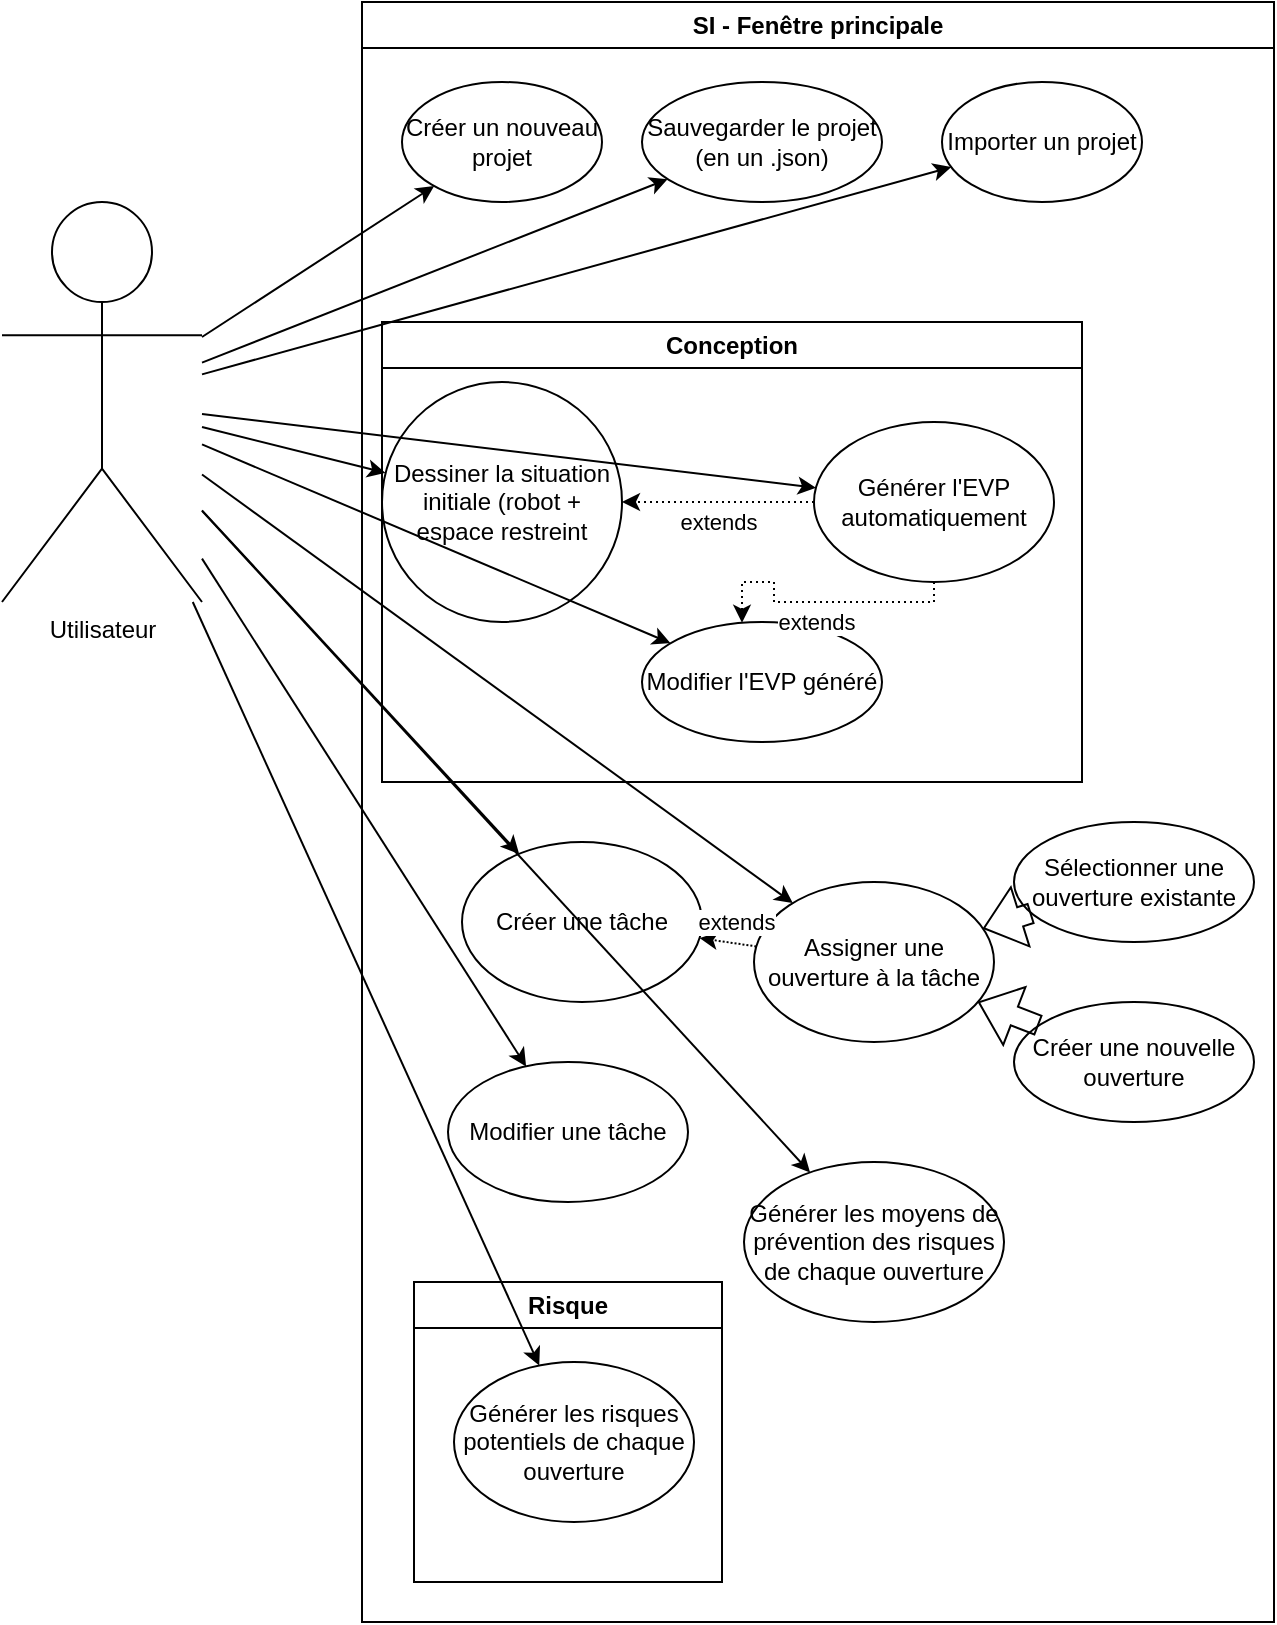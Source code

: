 <mxfile version="26.2.12">
  <diagram name="Page-1" id="-INtnt6nJpWCdBllM_7E">
    <mxGraphModel dx="1142" dy="622" grid="1" gridSize="10" guides="1" tooltips="1" connect="1" arrows="1" fold="1" page="1" pageScale="1" pageWidth="827" pageHeight="1169" math="0" shadow="0">
      <root>
        <mxCell id="0" />
        <mxCell id="1" parent="0" />
        <mxCell id="1VDHJ9EC_oSdjaOROFJa-1" value="SI - Fenêtre principale" style="swimlane;whiteSpace=wrap;html=1;" vertex="1" parent="1">
          <mxGeometry x="230" y="190" width="456" height="810" as="geometry" />
        </mxCell>
        <mxCell id="1VDHJ9EC_oSdjaOROFJa-5" value="Créer un nouveau projet" style="ellipse;whiteSpace=wrap;html=1;" vertex="1" parent="1VDHJ9EC_oSdjaOROFJa-1">
          <mxGeometry x="20" y="40" width="100" height="60" as="geometry" />
        </mxCell>
        <mxCell id="1VDHJ9EC_oSdjaOROFJa-8" value="Dessiner la situation initiale (robot + espace restreint" style="ellipse;whiteSpace=wrap;html=1;aspect=fixed;" vertex="1" parent="1VDHJ9EC_oSdjaOROFJa-1">
          <mxGeometry x="10" y="190" width="120" height="120" as="geometry" />
        </mxCell>
        <mxCell id="1VDHJ9EC_oSdjaOROFJa-10" value="Importer un projet" style="ellipse;whiteSpace=wrap;html=1;" vertex="1" parent="1VDHJ9EC_oSdjaOROFJa-1">
          <mxGeometry x="290" y="40" width="100" height="60" as="geometry" />
        </mxCell>
        <mxCell id="1VDHJ9EC_oSdjaOROFJa-13" value="Sauvegarder le projet (en un .json)" style="ellipse;whiteSpace=wrap;html=1;" vertex="1" parent="1VDHJ9EC_oSdjaOROFJa-1">
          <mxGeometry x="140" y="40" width="120" height="60" as="geometry" />
        </mxCell>
        <mxCell id="1VDHJ9EC_oSdjaOROFJa-17" value="" style="edgeStyle=orthogonalEdgeStyle;rounded=0;orthogonalLoop=1;jettySize=auto;html=1;dashed=1;dashPattern=1 2;" edge="1" parent="1VDHJ9EC_oSdjaOROFJa-1" source="1VDHJ9EC_oSdjaOROFJa-16" target="1VDHJ9EC_oSdjaOROFJa-8">
          <mxGeometry relative="1" as="geometry" />
        </mxCell>
        <mxCell id="1VDHJ9EC_oSdjaOROFJa-18" value="extends" style="edgeLabel;html=1;align=center;verticalAlign=middle;resizable=0;points=[];" vertex="1" connectable="0" parent="1VDHJ9EC_oSdjaOROFJa-17">
          <mxGeometry x="0.014" y="1" relative="1" as="geometry">
            <mxPoint y="9" as="offset" />
          </mxGeometry>
        </mxCell>
        <mxCell id="1VDHJ9EC_oSdjaOROFJa-16" value="Générer l&#39;EVP automatiquement" style="ellipse;whiteSpace=wrap;html=1;" vertex="1" parent="1VDHJ9EC_oSdjaOROFJa-1">
          <mxGeometry x="226" y="210.0" width="120" height="80" as="geometry" />
        </mxCell>
        <mxCell id="1VDHJ9EC_oSdjaOROFJa-19" value="Conception" style="swimlane;whiteSpace=wrap;html=1;" vertex="1" parent="1VDHJ9EC_oSdjaOROFJa-1">
          <mxGeometry x="10" y="160" width="350" height="230" as="geometry" />
        </mxCell>
        <mxCell id="1VDHJ9EC_oSdjaOROFJa-20" value="Modifier l&#39;EVP généré" style="ellipse;whiteSpace=wrap;html=1;" vertex="1" parent="1VDHJ9EC_oSdjaOROFJa-19">
          <mxGeometry x="130" y="150" width="120" height="60" as="geometry" />
        </mxCell>
        <mxCell id="1VDHJ9EC_oSdjaOROFJa-22" value="" style="edgeStyle=orthogonalEdgeStyle;rounded=0;orthogonalLoop=1;jettySize=auto;html=1;dashed=1;dashPattern=1 2;" edge="1" parent="1VDHJ9EC_oSdjaOROFJa-1" source="1VDHJ9EC_oSdjaOROFJa-16" target="1VDHJ9EC_oSdjaOROFJa-20">
          <mxGeometry relative="1" as="geometry">
            <mxPoint x="312" y="310" as="sourcePoint" />
            <mxPoint x="216" y="310" as="targetPoint" />
            <Array as="points">
              <mxPoint x="286" y="300" />
              <mxPoint x="206" y="300" />
              <mxPoint x="206" y="290" />
              <mxPoint x="190" y="290" />
            </Array>
          </mxGeometry>
        </mxCell>
        <mxCell id="1VDHJ9EC_oSdjaOROFJa-23" value="extends" style="edgeLabel;html=1;align=center;verticalAlign=middle;resizable=0;points=[];" vertex="1" connectable="0" parent="1VDHJ9EC_oSdjaOROFJa-22">
          <mxGeometry x="0.014" y="1" relative="1" as="geometry">
            <mxPoint y="9" as="offset" />
          </mxGeometry>
        </mxCell>
        <mxCell id="1VDHJ9EC_oSdjaOROFJa-24" value="Créer une tâche" style="ellipse;whiteSpace=wrap;html=1;" vertex="1" parent="1VDHJ9EC_oSdjaOROFJa-1">
          <mxGeometry x="50" y="420" width="120" height="80" as="geometry" />
        </mxCell>
        <mxCell id="1VDHJ9EC_oSdjaOROFJa-27" value="Sélectionner une ouverture existante" style="ellipse;whiteSpace=wrap;html=1;" vertex="1" parent="1VDHJ9EC_oSdjaOROFJa-1">
          <mxGeometry x="326" y="410" width="120" height="60" as="geometry" />
        </mxCell>
        <mxCell id="1VDHJ9EC_oSdjaOROFJa-29" value="Créer une nouvelle ouverture" style="ellipse;whiteSpace=wrap;html=1;" vertex="1" parent="1VDHJ9EC_oSdjaOROFJa-1">
          <mxGeometry x="326" y="500" width="120" height="60" as="geometry" />
        </mxCell>
        <mxCell id="1VDHJ9EC_oSdjaOROFJa-30" value="Assigner une ouverture à la tâche" style="ellipse;whiteSpace=wrap;html=1;" vertex="1" parent="1VDHJ9EC_oSdjaOROFJa-1">
          <mxGeometry x="196" y="440" width="120" height="80" as="geometry" />
        </mxCell>
        <mxCell id="1VDHJ9EC_oSdjaOROFJa-33" value="" style="endArrow=classic;html=1;rounded=0;strokeColor=default;dashed=1;dashPattern=1 1;" edge="1" parent="1VDHJ9EC_oSdjaOROFJa-1" source="1VDHJ9EC_oSdjaOROFJa-30" target="1VDHJ9EC_oSdjaOROFJa-24">
          <mxGeometry width="50" height="50" relative="1" as="geometry">
            <mxPoint x="176" y="370" as="sourcePoint" />
            <mxPoint x="226" y="320" as="targetPoint" />
          </mxGeometry>
        </mxCell>
        <mxCell id="1VDHJ9EC_oSdjaOROFJa-34" value="extends" style="edgeLabel;html=1;align=center;verticalAlign=middle;resizable=0;points=[];" vertex="1" connectable="0" parent="1VDHJ9EC_oSdjaOROFJa-33">
          <mxGeometry x="-0.26" relative="1" as="geometry">
            <mxPoint y="-11" as="offset" />
          </mxGeometry>
        </mxCell>
        <mxCell id="1VDHJ9EC_oSdjaOROFJa-37" value="" style="shape=flexArrow;endArrow=classic;html=1;rounded=0;" edge="1" parent="1VDHJ9EC_oSdjaOROFJa-1" source="1VDHJ9EC_oSdjaOROFJa-27" target="1VDHJ9EC_oSdjaOROFJa-30">
          <mxGeometry width="50" height="50" relative="1" as="geometry">
            <mxPoint x="176" y="370" as="sourcePoint" />
            <mxPoint x="226" y="320" as="targetPoint" />
          </mxGeometry>
        </mxCell>
        <mxCell id="1VDHJ9EC_oSdjaOROFJa-38" value="" style="shape=flexArrow;endArrow=classic;html=1;rounded=0;" edge="1" parent="1VDHJ9EC_oSdjaOROFJa-1" source="1VDHJ9EC_oSdjaOROFJa-29" target="1VDHJ9EC_oSdjaOROFJa-30">
          <mxGeometry width="50" height="50" relative="1" as="geometry">
            <mxPoint x="176" y="370" as="sourcePoint" />
            <mxPoint x="226" y="320" as="targetPoint" />
          </mxGeometry>
        </mxCell>
        <mxCell id="1VDHJ9EC_oSdjaOROFJa-39" value="Modifier une tâche" style="ellipse;whiteSpace=wrap;html=1;" vertex="1" parent="1VDHJ9EC_oSdjaOROFJa-1">
          <mxGeometry x="43" y="530" width="120" height="70" as="geometry" />
        </mxCell>
        <mxCell id="1VDHJ9EC_oSdjaOROFJa-41" value="Risque" style="swimlane;whiteSpace=wrap;html=1;" vertex="1" parent="1VDHJ9EC_oSdjaOROFJa-1">
          <mxGeometry x="26" y="640" width="154" height="150" as="geometry" />
        </mxCell>
        <mxCell id="1VDHJ9EC_oSdjaOROFJa-42" value="Générer les risques potentiels de chaque ouverture" style="ellipse;whiteSpace=wrap;html=1;" vertex="1" parent="1VDHJ9EC_oSdjaOROFJa-41">
          <mxGeometry x="20" y="40" width="120" height="80" as="geometry" />
        </mxCell>
        <mxCell id="1VDHJ9EC_oSdjaOROFJa-47" value="Générer les moyens de prévention des risques de chaque ouverture" style="ellipse;whiteSpace=wrap;html=1;" vertex="1" parent="1VDHJ9EC_oSdjaOROFJa-1">
          <mxGeometry x="191" y="580" width="130" height="80" as="geometry" />
        </mxCell>
        <mxCell id="1VDHJ9EC_oSdjaOROFJa-2" value="Utilisateur" style="shape=umlActor;verticalLabelPosition=bottom;verticalAlign=top;html=1;outlineConnect=0;" vertex="1" parent="1">
          <mxGeometry x="50" y="290" width="100" height="200" as="geometry" />
        </mxCell>
        <mxCell id="1VDHJ9EC_oSdjaOROFJa-6" value="" style="endArrow=classic;html=1;rounded=0;" edge="1" parent="1" source="1VDHJ9EC_oSdjaOROFJa-2" target="1VDHJ9EC_oSdjaOROFJa-5">
          <mxGeometry width="50" height="50" relative="1" as="geometry">
            <mxPoint x="410" y="340" as="sourcePoint" />
            <mxPoint x="460" y="290" as="targetPoint" />
          </mxGeometry>
        </mxCell>
        <mxCell id="1VDHJ9EC_oSdjaOROFJa-7" value="" style="endArrow=classic;html=1;rounded=0;" edge="1" parent="1" source="1VDHJ9EC_oSdjaOROFJa-2" target="1VDHJ9EC_oSdjaOROFJa-8">
          <mxGeometry width="50" height="50" relative="1" as="geometry">
            <mxPoint x="410" y="340" as="sourcePoint" />
            <mxPoint x="230" y="380" as="targetPoint" />
          </mxGeometry>
        </mxCell>
        <mxCell id="1VDHJ9EC_oSdjaOROFJa-11" value="" style="endArrow=classic;html=1;rounded=0;" edge="1" parent="1" source="1VDHJ9EC_oSdjaOROFJa-2" target="1VDHJ9EC_oSdjaOROFJa-10">
          <mxGeometry width="50" height="50" relative="1" as="geometry">
            <mxPoint x="410" y="480" as="sourcePoint" />
            <mxPoint x="460" y="430" as="targetPoint" />
          </mxGeometry>
        </mxCell>
        <mxCell id="1VDHJ9EC_oSdjaOROFJa-12" value="" style="endArrow=classic;html=1;rounded=0;" edge="1" parent="1" source="1VDHJ9EC_oSdjaOROFJa-2" target="1VDHJ9EC_oSdjaOROFJa-16">
          <mxGeometry width="50" height="50" relative="1" as="geometry">
            <mxPoint x="410" y="480" as="sourcePoint" />
            <mxPoint x="460" y="430" as="targetPoint" />
          </mxGeometry>
        </mxCell>
        <mxCell id="1VDHJ9EC_oSdjaOROFJa-15" value="" style="endArrow=classic;html=1;rounded=0;" edge="1" parent="1" source="1VDHJ9EC_oSdjaOROFJa-2" target="1VDHJ9EC_oSdjaOROFJa-13">
          <mxGeometry width="50" height="50" relative="1" as="geometry">
            <mxPoint x="410" y="410" as="sourcePoint" />
            <mxPoint x="460" y="360" as="targetPoint" />
          </mxGeometry>
        </mxCell>
        <mxCell id="1VDHJ9EC_oSdjaOROFJa-21" value="" style="endArrow=classic;html=1;rounded=0;" edge="1" parent="1" source="1VDHJ9EC_oSdjaOROFJa-2" target="1VDHJ9EC_oSdjaOROFJa-20">
          <mxGeometry width="50" height="50" relative="1" as="geometry">
            <mxPoint x="390" y="400" as="sourcePoint" />
            <mxPoint x="440" y="350" as="targetPoint" />
          </mxGeometry>
        </mxCell>
        <mxCell id="1VDHJ9EC_oSdjaOROFJa-25" value="" style="endArrow=classic;html=1;rounded=0;" edge="1" parent="1" source="1VDHJ9EC_oSdjaOROFJa-2" target="1VDHJ9EC_oSdjaOROFJa-24">
          <mxGeometry width="50" height="50" relative="1" as="geometry">
            <mxPoint x="390" y="480" as="sourcePoint" />
            <mxPoint x="440" y="430" as="targetPoint" />
          </mxGeometry>
        </mxCell>
        <mxCell id="1VDHJ9EC_oSdjaOROFJa-36" value="" style="endArrow=classic;html=1;rounded=0;" edge="1" parent="1" source="1VDHJ9EC_oSdjaOROFJa-2" target="1VDHJ9EC_oSdjaOROFJa-30">
          <mxGeometry width="50" height="50" relative="1" as="geometry">
            <mxPoint x="390" y="570" as="sourcePoint" />
            <mxPoint x="440" y="520" as="targetPoint" />
          </mxGeometry>
        </mxCell>
        <mxCell id="1VDHJ9EC_oSdjaOROFJa-40" value="" style="endArrow=classic;html=1;rounded=0;" edge="1" parent="1" source="1VDHJ9EC_oSdjaOROFJa-2" target="1VDHJ9EC_oSdjaOROFJa-39">
          <mxGeometry width="50" height="50" relative="1" as="geometry">
            <mxPoint x="460" y="680" as="sourcePoint" />
            <mxPoint x="510" y="630" as="targetPoint" />
          </mxGeometry>
        </mxCell>
        <mxCell id="1VDHJ9EC_oSdjaOROFJa-45" value="" style="endArrow=classic;html=1;rounded=0;" edge="1" parent="1" source="1VDHJ9EC_oSdjaOROFJa-2" target="1VDHJ9EC_oSdjaOROFJa-42">
          <mxGeometry width="50" height="50" relative="1" as="geometry">
            <mxPoint x="460" y="680" as="sourcePoint" />
            <mxPoint x="510" y="630" as="targetPoint" />
          </mxGeometry>
        </mxCell>
        <mxCell id="1VDHJ9EC_oSdjaOROFJa-48" value="" style="endArrow=classic;html=1;rounded=0;" edge="1" parent="1" source="1VDHJ9EC_oSdjaOROFJa-2" target="1VDHJ9EC_oSdjaOROFJa-47">
          <mxGeometry width="50" height="50" relative="1" as="geometry">
            <mxPoint x="460" y="760" as="sourcePoint" />
            <mxPoint x="510" y="710" as="targetPoint" />
          </mxGeometry>
        </mxCell>
      </root>
    </mxGraphModel>
  </diagram>
</mxfile>

